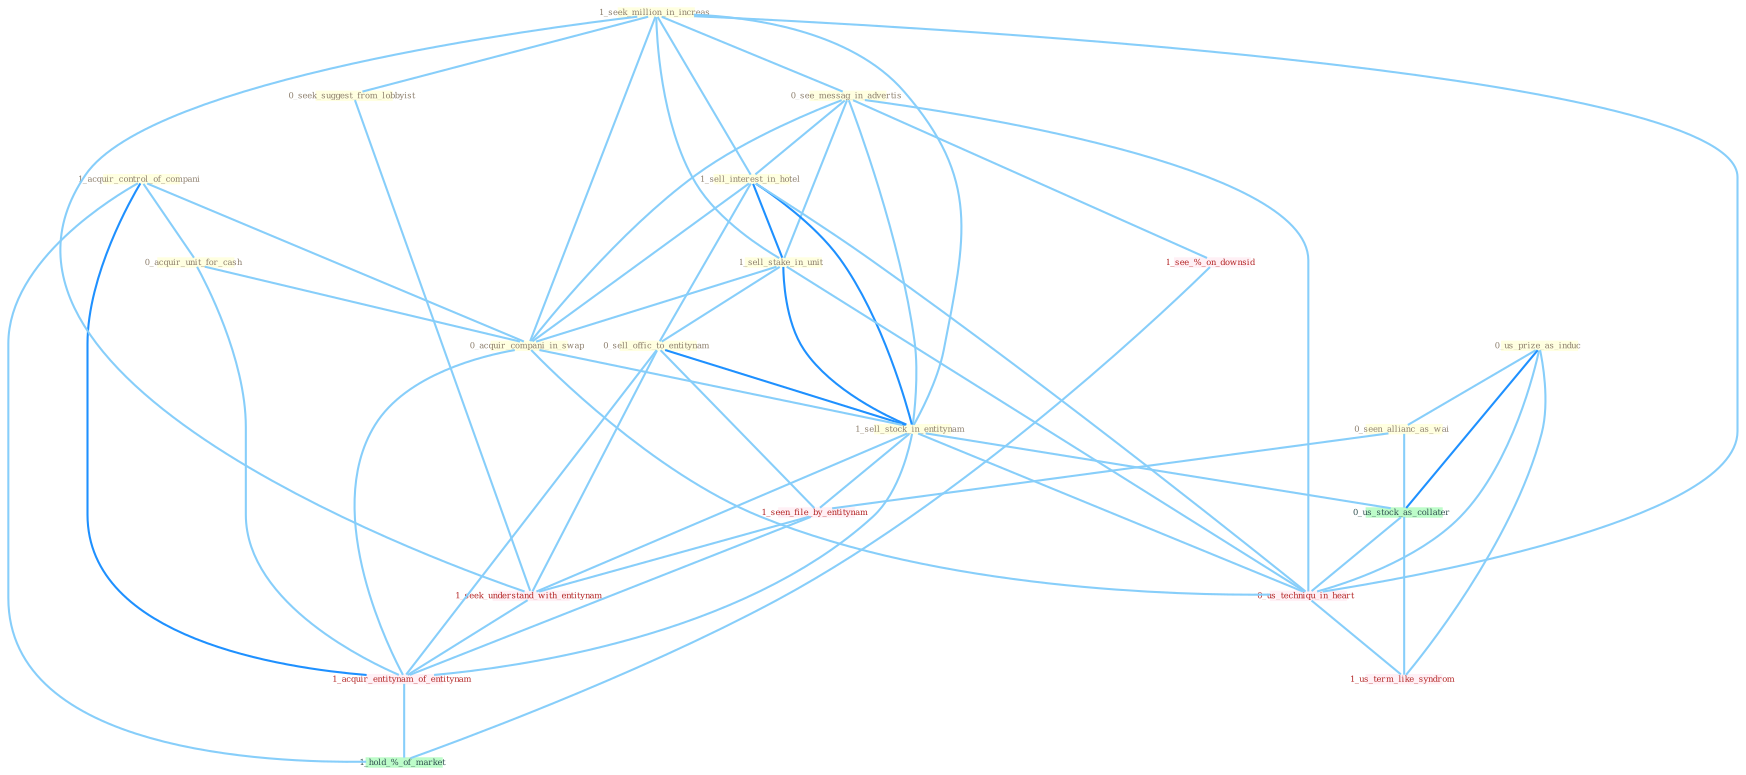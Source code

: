 Graph G{ 
    node
    [shape=polygon,style=filled,width=.5,height=.06,color="#BDFCC9",fixedsize=true,fontsize=4,
    fontcolor="#2f4f4f"];
    {node
    [color="#ffffe0", fontcolor="#8b7d6b"] "1_acquir_control_of_compani " "1_seek_million_in_increas " "0_acquir_unit_for_cash " "0_seek_suggest_from_lobbyist " "0_see_messag_in_advertis " "1_sell_interest_in_hotel " "1_sell_stake_in_unit " "0_sell_offic_to_entitynam " "0_us_prize_as_induc " "0_acquir_compani_in_swap " "0_seen_allianc_as_wai " "1_sell_stock_in_entitynam "}
{node [color="#fff0f5", fontcolor="#b22222"] "1_seen_file_by_entitynam " "1_seek_understand_with_entitynam " "1_acquir_entitynam_of_entitynam " "0_us_techniqu_in_heart " "1_see_%_on_downsid " "1_us_term_like_syndrom "}
edge [color="#B0E2FF"];

	"1_acquir_control_of_compani " -- "0_acquir_unit_for_cash " [w="1", color="#87cefa" ];
	"1_acquir_control_of_compani " -- "0_acquir_compani_in_swap " [w="1", color="#87cefa" ];
	"1_acquir_control_of_compani " -- "1_acquir_entitynam_of_entitynam " [w="2", color="#1e90ff" , len=0.8];
	"1_acquir_control_of_compani " -- "1_hold_%_of_market " [w="1", color="#87cefa" ];
	"1_seek_million_in_increas " -- "0_seek_suggest_from_lobbyist " [w="1", color="#87cefa" ];
	"1_seek_million_in_increas " -- "0_see_messag_in_advertis " [w="1", color="#87cefa" ];
	"1_seek_million_in_increas " -- "1_sell_interest_in_hotel " [w="1", color="#87cefa" ];
	"1_seek_million_in_increas " -- "1_sell_stake_in_unit " [w="1", color="#87cefa" ];
	"1_seek_million_in_increas " -- "0_acquir_compani_in_swap " [w="1", color="#87cefa" ];
	"1_seek_million_in_increas " -- "1_sell_stock_in_entitynam " [w="1", color="#87cefa" ];
	"1_seek_million_in_increas " -- "1_seek_understand_with_entitynam " [w="1", color="#87cefa" ];
	"1_seek_million_in_increas " -- "0_us_techniqu_in_heart " [w="1", color="#87cefa" ];
	"0_acquir_unit_for_cash " -- "0_acquir_compani_in_swap " [w="1", color="#87cefa" ];
	"0_acquir_unit_for_cash " -- "1_acquir_entitynam_of_entitynam " [w="1", color="#87cefa" ];
	"0_seek_suggest_from_lobbyist " -- "1_seek_understand_with_entitynam " [w="1", color="#87cefa" ];
	"0_see_messag_in_advertis " -- "1_sell_interest_in_hotel " [w="1", color="#87cefa" ];
	"0_see_messag_in_advertis " -- "1_sell_stake_in_unit " [w="1", color="#87cefa" ];
	"0_see_messag_in_advertis " -- "0_acquir_compani_in_swap " [w="1", color="#87cefa" ];
	"0_see_messag_in_advertis " -- "1_sell_stock_in_entitynam " [w="1", color="#87cefa" ];
	"0_see_messag_in_advertis " -- "0_us_techniqu_in_heart " [w="1", color="#87cefa" ];
	"0_see_messag_in_advertis " -- "1_see_%_on_downsid " [w="1", color="#87cefa" ];
	"1_sell_interest_in_hotel " -- "1_sell_stake_in_unit " [w="2", color="#1e90ff" , len=0.8];
	"1_sell_interest_in_hotel " -- "0_sell_offic_to_entitynam " [w="1", color="#87cefa" ];
	"1_sell_interest_in_hotel " -- "0_acquir_compani_in_swap " [w="1", color="#87cefa" ];
	"1_sell_interest_in_hotel " -- "1_sell_stock_in_entitynam " [w="2", color="#1e90ff" , len=0.8];
	"1_sell_interest_in_hotel " -- "0_us_techniqu_in_heart " [w="1", color="#87cefa" ];
	"1_sell_stake_in_unit " -- "0_sell_offic_to_entitynam " [w="1", color="#87cefa" ];
	"1_sell_stake_in_unit " -- "0_acquir_compani_in_swap " [w="1", color="#87cefa" ];
	"1_sell_stake_in_unit " -- "1_sell_stock_in_entitynam " [w="2", color="#1e90ff" , len=0.8];
	"1_sell_stake_in_unit " -- "0_us_techniqu_in_heart " [w="1", color="#87cefa" ];
	"0_sell_offic_to_entitynam " -- "1_sell_stock_in_entitynam " [w="2", color="#1e90ff" , len=0.8];
	"0_sell_offic_to_entitynam " -- "1_seen_file_by_entitynam " [w="1", color="#87cefa" ];
	"0_sell_offic_to_entitynam " -- "1_seek_understand_with_entitynam " [w="1", color="#87cefa" ];
	"0_sell_offic_to_entitynam " -- "1_acquir_entitynam_of_entitynam " [w="1", color="#87cefa" ];
	"0_us_prize_as_induc " -- "0_seen_allianc_as_wai " [w="1", color="#87cefa" ];
	"0_us_prize_as_induc " -- "0_us_stock_as_collater " [w="2", color="#1e90ff" , len=0.8];
	"0_us_prize_as_induc " -- "0_us_techniqu_in_heart " [w="1", color="#87cefa" ];
	"0_us_prize_as_induc " -- "1_us_term_like_syndrom " [w="1", color="#87cefa" ];
	"0_acquir_compani_in_swap " -- "1_sell_stock_in_entitynam " [w="1", color="#87cefa" ];
	"0_acquir_compani_in_swap " -- "1_acquir_entitynam_of_entitynam " [w="1", color="#87cefa" ];
	"0_acquir_compani_in_swap " -- "0_us_techniqu_in_heart " [w="1", color="#87cefa" ];
	"0_seen_allianc_as_wai " -- "1_seen_file_by_entitynam " [w="1", color="#87cefa" ];
	"0_seen_allianc_as_wai " -- "0_us_stock_as_collater " [w="1", color="#87cefa" ];
	"1_sell_stock_in_entitynam " -- "1_seen_file_by_entitynam " [w="1", color="#87cefa" ];
	"1_sell_stock_in_entitynam " -- "0_us_stock_as_collater " [w="1", color="#87cefa" ];
	"1_sell_stock_in_entitynam " -- "1_seek_understand_with_entitynam " [w="1", color="#87cefa" ];
	"1_sell_stock_in_entitynam " -- "1_acquir_entitynam_of_entitynam " [w="1", color="#87cefa" ];
	"1_sell_stock_in_entitynam " -- "0_us_techniqu_in_heart " [w="1", color="#87cefa" ];
	"1_seen_file_by_entitynam " -- "1_seek_understand_with_entitynam " [w="1", color="#87cefa" ];
	"1_seen_file_by_entitynam " -- "1_acquir_entitynam_of_entitynam " [w="1", color="#87cefa" ];
	"0_us_stock_as_collater " -- "0_us_techniqu_in_heart " [w="1", color="#87cefa" ];
	"0_us_stock_as_collater " -- "1_us_term_like_syndrom " [w="1", color="#87cefa" ];
	"1_seek_understand_with_entitynam " -- "1_acquir_entitynam_of_entitynam " [w="1", color="#87cefa" ];
	"1_acquir_entitynam_of_entitynam " -- "1_hold_%_of_market " [w="1", color="#87cefa" ];
	"0_us_techniqu_in_heart " -- "1_us_term_like_syndrom " [w="1", color="#87cefa" ];
	"1_see_%_on_downsid " -- "1_hold_%_of_market " [w="1", color="#87cefa" ];
}